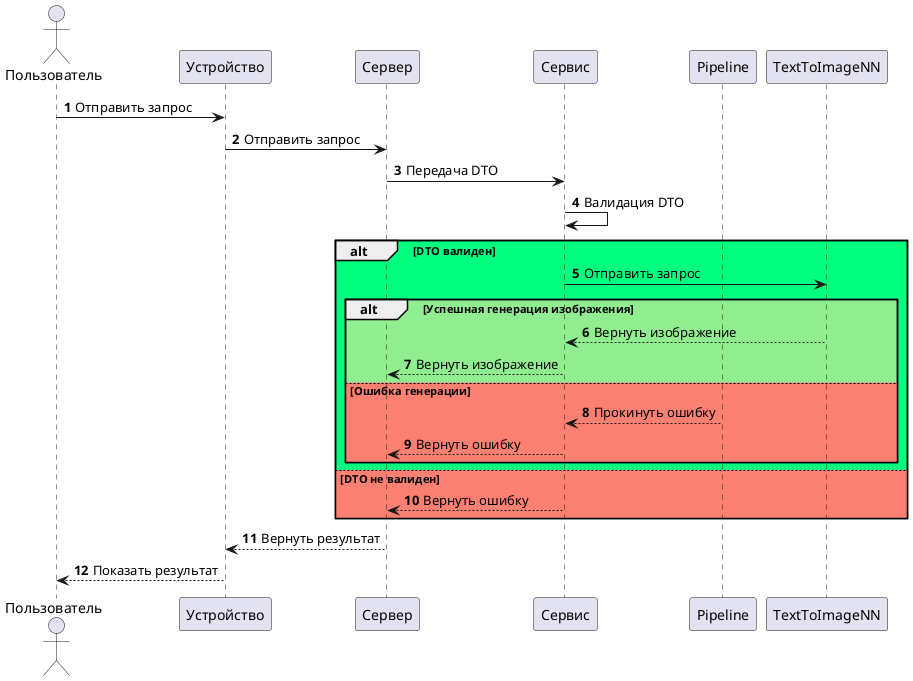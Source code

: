 @startuml Генерация обложки. Конкретный запрос

autonumber

actor Пользователь
participant "Устройство" as Device
participant "Сервер" as Server
participant "Сервис" as Service
participant "Pipeline" as Pipeline
participant "TextToImageNN" as ImageNN

Пользователь -> Device: Отправить запрос
Device -> Server: Отправить запрос

Server -> Service: Передача DTO
Service -> Service: Валидация DTO

alt #SpringGreen DTO валиден
    Service -> ImageNN: Отправить запрос
    alt #LightGreen Успешная генерация изображения
        ImageNN --> Service: Вернуть изображение
        Service --> Server: Вернуть изображение
    else #Salmon Ошибка генерации
        Pipeline --> Service: Прокинуть ошибку
        Service --> Server: Вернуть ошибку
    end

else #Salmon DTO не валиден

    Service --> Server: Вернуть ошибку

end

Server --> Device: Вернуть результат
Device --> Пользователь: Показать результат

@enduml
